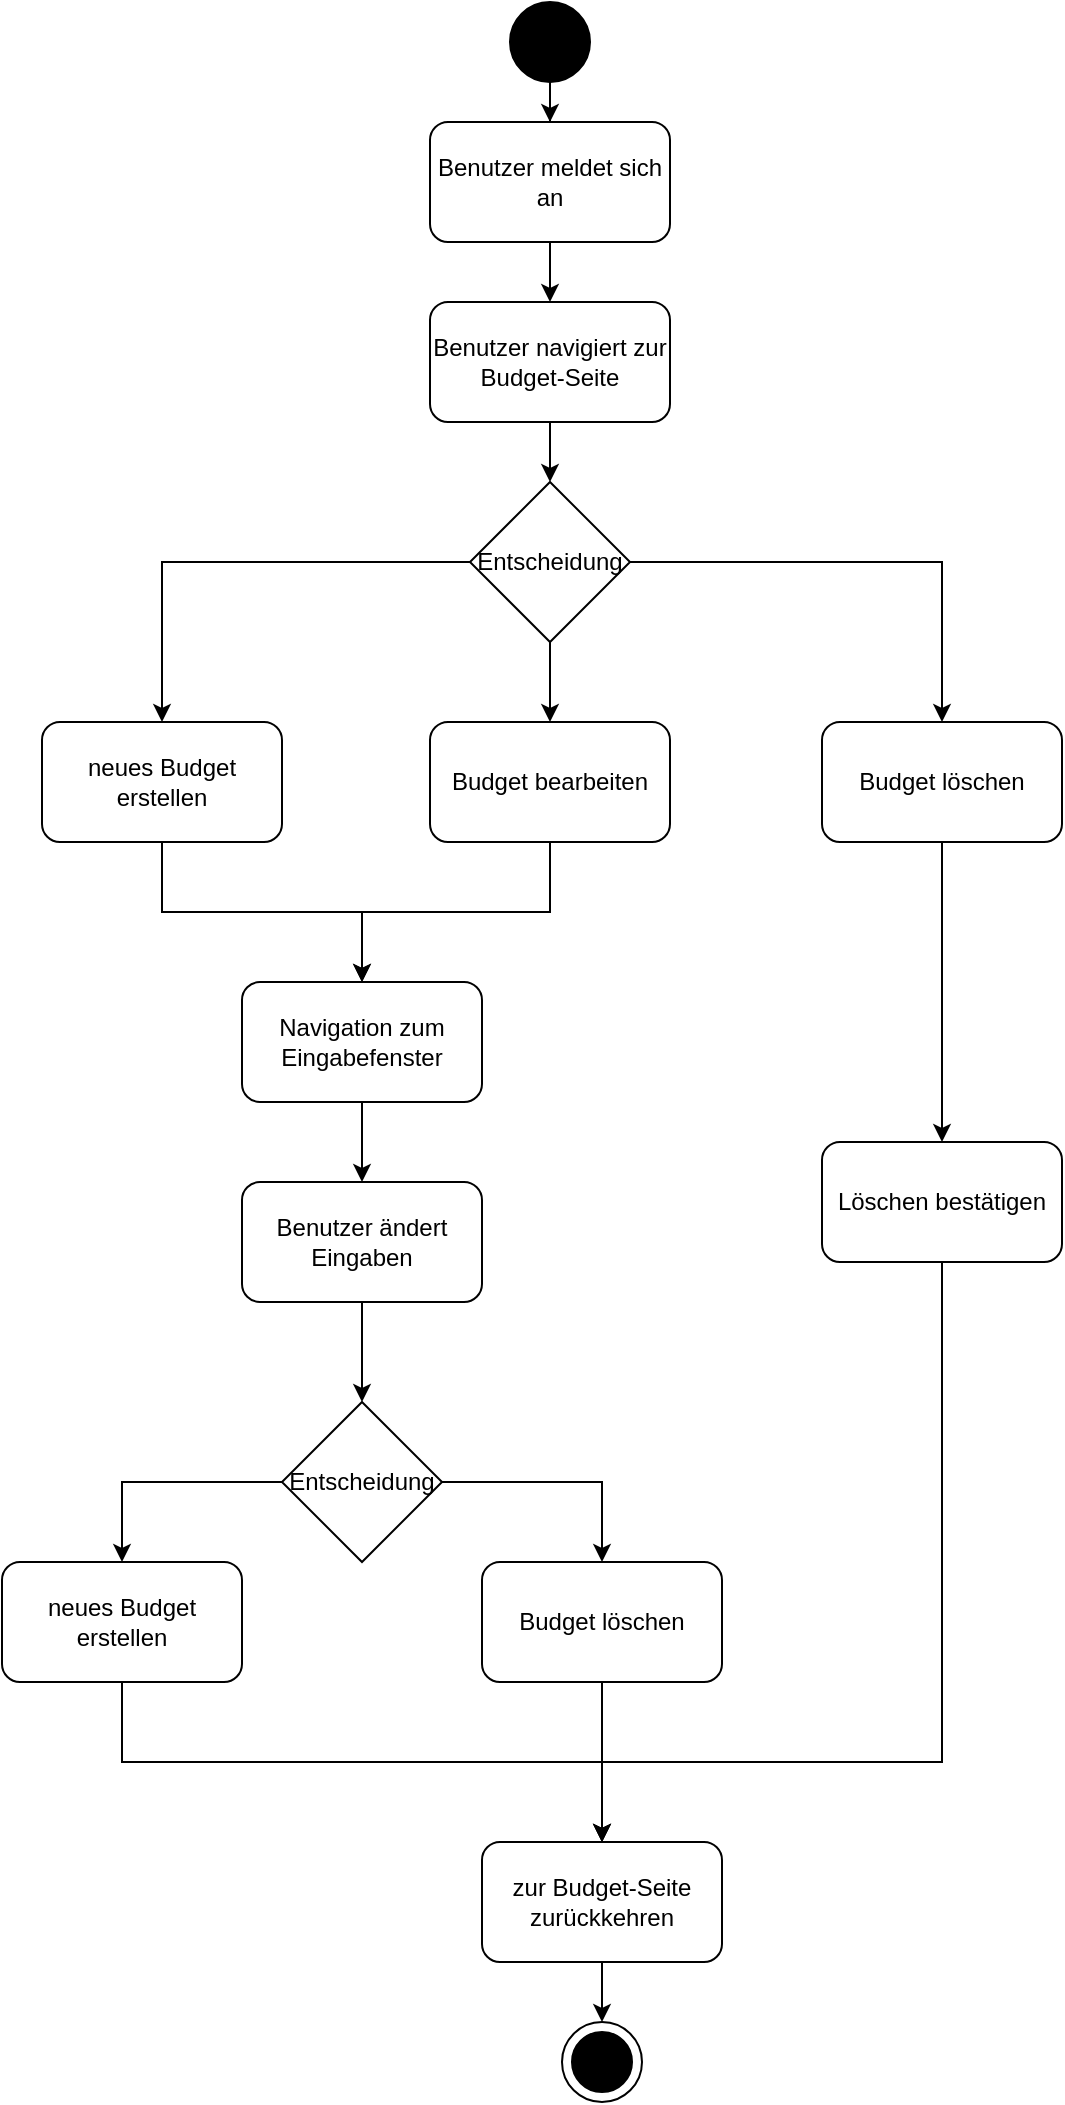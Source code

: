 <mxfile version="26.1.0">
  <diagram name="Seite-1" id="7VqfOdaE3J8z0aNOb4O6">
    <mxGraphModel dx="1571" dy="1072" grid="1" gridSize="10" guides="1" tooltips="1" connect="1" arrows="1" fold="1" page="1" pageScale="1" pageWidth="827" pageHeight="1169" math="0" shadow="0">
      <root>
        <mxCell id="0" />
        <mxCell id="1" parent="0" />
        <mxCell id="TGFpQz9KQDQ9FufmAaug-3" style="edgeStyle=orthogonalEdgeStyle;rounded=0;orthogonalLoop=1;jettySize=auto;html=1;exitX=0.5;exitY=1;exitDx=0;exitDy=0;" edge="1" parent="1" source="TGFpQz9KQDQ9FufmAaug-1" target="TGFpQz9KQDQ9FufmAaug-2">
          <mxGeometry relative="1" as="geometry" />
        </mxCell>
        <mxCell id="TGFpQz9KQDQ9FufmAaug-1" value="" style="ellipse;whiteSpace=wrap;html=1;aspect=fixed;fillColor=#000000;" vertex="1" parent="1">
          <mxGeometry x="394" y="50" width="40" height="40" as="geometry" />
        </mxCell>
        <mxCell id="TGFpQz9KQDQ9FufmAaug-6" style="edgeStyle=orthogonalEdgeStyle;rounded=0;orthogonalLoop=1;jettySize=auto;html=1;exitX=0.5;exitY=1;exitDx=0;exitDy=0;entryX=0.5;entryY=0;entryDx=0;entryDy=0;" edge="1" parent="1" source="TGFpQz9KQDQ9FufmAaug-2" target="TGFpQz9KQDQ9FufmAaug-5">
          <mxGeometry relative="1" as="geometry" />
        </mxCell>
        <mxCell id="TGFpQz9KQDQ9FufmAaug-2" value="Benutzer meldet sich an" style="rounded=1;whiteSpace=wrap;html=1;" vertex="1" parent="1">
          <mxGeometry x="354" y="110" width="120" height="60" as="geometry" />
        </mxCell>
        <mxCell id="TGFpQz9KQDQ9FufmAaug-8" style="edgeStyle=orthogonalEdgeStyle;rounded=0;orthogonalLoop=1;jettySize=auto;html=1;exitX=0.5;exitY=1;exitDx=0;exitDy=0;entryX=0.5;entryY=0;entryDx=0;entryDy=0;" edge="1" parent="1" source="TGFpQz9KQDQ9FufmAaug-5" target="TGFpQz9KQDQ9FufmAaug-7">
          <mxGeometry relative="1" as="geometry" />
        </mxCell>
        <mxCell id="TGFpQz9KQDQ9FufmAaug-5" value="Benutzer navigiert zur Budget-Seite" style="rounded=1;whiteSpace=wrap;html=1;" vertex="1" parent="1">
          <mxGeometry x="354" y="200" width="120" height="60" as="geometry" />
        </mxCell>
        <mxCell id="TGFpQz9KQDQ9FufmAaug-12" style="edgeStyle=orthogonalEdgeStyle;rounded=0;orthogonalLoop=1;jettySize=auto;html=1;exitX=0;exitY=0.5;exitDx=0;exitDy=0;entryX=0.5;entryY=0;entryDx=0;entryDy=0;" edge="1" parent="1" source="TGFpQz9KQDQ9FufmAaug-7" target="TGFpQz9KQDQ9FufmAaug-11">
          <mxGeometry relative="1" as="geometry" />
        </mxCell>
        <mxCell id="TGFpQz9KQDQ9FufmAaug-13" style="edgeStyle=orthogonalEdgeStyle;rounded=0;orthogonalLoop=1;jettySize=auto;html=1;exitX=1;exitY=0.5;exitDx=0;exitDy=0;entryX=0.5;entryY=0;entryDx=0;entryDy=0;" edge="1" parent="1" source="TGFpQz9KQDQ9FufmAaug-7" target="TGFpQz9KQDQ9FufmAaug-10">
          <mxGeometry relative="1" as="geometry" />
        </mxCell>
        <mxCell id="TGFpQz9KQDQ9FufmAaug-14" style="edgeStyle=orthogonalEdgeStyle;rounded=0;orthogonalLoop=1;jettySize=auto;html=1;exitX=0.5;exitY=1;exitDx=0;exitDy=0;entryX=0.5;entryY=0;entryDx=0;entryDy=0;" edge="1" parent="1" source="TGFpQz9KQDQ9FufmAaug-7" target="TGFpQz9KQDQ9FufmAaug-9">
          <mxGeometry relative="1" as="geometry" />
        </mxCell>
        <mxCell id="TGFpQz9KQDQ9FufmAaug-7" value="Entscheidung" style="rhombus;whiteSpace=wrap;html=1;" vertex="1" parent="1">
          <mxGeometry x="374" y="290" width="80" height="80" as="geometry" />
        </mxCell>
        <mxCell id="TGFpQz9KQDQ9FufmAaug-22" style="edgeStyle=orthogonalEdgeStyle;rounded=0;orthogonalLoop=1;jettySize=auto;html=1;exitX=0.5;exitY=1;exitDx=0;exitDy=0;entryX=0.5;entryY=0;entryDx=0;entryDy=0;" edge="1" parent="1" source="TGFpQz9KQDQ9FufmAaug-9" target="TGFpQz9KQDQ9FufmAaug-20">
          <mxGeometry relative="1" as="geometry" />
        </mxCell>
        <mxCell id="TGFpQz9KQDQ9FufmAaug-9" value="Budget bearbeiten" style="rounded=1;whiteSpace=wrap;html=1;" vertex="1" parent="1">
          <mxGeometry x="354" y="410" width="120" height="60" as="geometry" />
        </mxCell>
        <mxCell id="TGFpQz9KQDQ9FufmAaug-18" style="edgeStyle=orthogonalEdgeStyle;rounded=0;orthogonalLoop=1;jettySize=auto;html=1;exitX=0.5;exitY=1;exitDx=0;exitDy=0;entryX=0.5;entryY=0;entryDx=0;entryDy=0;" edge="1" parent="1" source="TGFpQz9KQDQ9FufmAaug-10" target="TGFpQz9KQDQ9FufmAaug-15">
          <mxGeometry relative="1" as="geometry" />
        </mxCell>
        <mxCell id="TGFpQz9KQDQ9FufmAaug-10" value="Budget löschen" style="rounded=1;whiteSpace=wrap;html=1;" vertex="1" parent="1">
          <mxGeometry x="550" y="410" width="120" height="60" as="geometry" />
        </mxCell>
        <mxCell id="TGFpQz9KQDQ9FufmAaug-29" style="edgeStyle=orthogonalEdgeStyle;rounded=0;orthogonalLoop=1;jettySize=auto;html=1;exitX=0.5;exitY=1;exitDx=0;exitDy=0;entryX=0.5;entryY=0;entryDx=0;entryDy=0;" edge="1" parent="1" source="TGFpQz9KQDQ9FufmAaug-11" target="TGFpQz9KQDQ9FufmAaug-20">
          <mxGeometry relative="1" as="geometry" />
        </mxCell>
        <mxCell id="TGFpQz9KQDQ9FufmAaug-11" value="neues Budget erstellen" style="rounded=1;whiteSpace=wrap;html=1;" vertex="1" parent="1">
          <mxGeometry x="160" y="410" width="120" height="60" as="geometry" />
        </mxCell>
        <mxCell id="TGFpQz9KQDQ9FufmAaug-37" style="edgeStyle=orthogonalEdgeStyle;rounded=0;orthogonalLoop=1;jettySize=auto;html=1;exitX=0.5;exitY=1;exitDx=0;exitDy=0;entryX=0.5;entryY=0;entryDx=0;entryDy=0;" edge="1" parent="1" source="TGFpQz9KQDQ9FufmAaug-15" target="TGFpQz9KQDQ9FufmAaug-16">
          <mxGeometry relative="1" as="geometry">
            <Array as="points">
              <mxPoint x="610" y="930" />
              <mxPoint x="440" y="930" />
            </Array>
          </mxGeometry>
        </mxCell>
        <mxCell id="TGFpQz9KQDQ9FufmAaug-15" value="Löschen bestätigen" style="rounded=1;whiteSpace=wrap;html=1;" vertex="1" parent="1">
          <mxGeometry x="550" y="620" width="120" height="60" as="geometry" />
        </mxCell>
        <mxCell id="TGFpQz9KQDQ9FufmAaug-39" style="edgeStyle=orthogonalEdgeStyle;rounded=0;orthogonalLoop=1;jettySize=auto;html=1;exitX=0.5;exitY=1;exitDx=0;exitDy=0;entryX=0.5;entryY=0;entryDx=0;entryDy=0;" edge="1" parent="1" source="TGFpQz9KQDQ9FufmAaug-16" target="TGFpQz9KQDQ9FufmAaug-38">
          <mxGeometry relative="1" as="geometry" />
        </mxCell>
        <mxCell id="TGFpQz9KQDQ9FufmAaug-16" value="zur Budget-Seite zurückkehren" style="rounded=1;whiteSpace=wrap;html=1;" vertex="1" parent="1">
          <mxGeometry x="380" y="970" width="120" height="60" as="geometry" />
        </mxCell>
        <mxCell id="TGFpQz9KQDQ9FufmAaug-23" style="edgeStyle=orthogonalEdgeStyle;rounded=0;orthogonalLoop=1;jettySize=auto;html=1;exitX=0.5;exitY=1;exitDx=0;exitDy=0;entryX=0.5;entryY=0;entryDx=0;entryDy=0;" edge="1" parent="1" source="TGFpQz9KQDQ9FufmAaug-20" target="TGFpQz9KQDQ9FufmAaug-21">
          <mxGeometry relative="1" as="geometry" />
        </mxCell>
        <mxCell id="TGFpQz9KQDQ9FufmAaug-20" value="Navigation zum Eingabefenster" style="rounded=1;whiteSpace=wrap;html=1;" vertex="1" parent="1">
          <mxGeometry x="260" y="540" width="120" height="60" as="geometry" />
        </mxCell>
        <mxCell id="TGFpQz9KQDQ9FufmAaug-26" style="edgeStyle=orthogonalEdgeStyle;rounded=0;orthogonalLoop=1;jettySize=auto;html=1;exitX=0.5;exitY=1;exitDx=0;exitDy=0;entryX=0.5;entryY=0;entryDx=0;entryDy=0;" edge="1" parent="1" source="TGFpQz9KQDQ9FufmAaug-21" target="TGFpQz9KQDQ9FufmAaug-25">
          <mxGeometry relative="1" as="geometry" />
        </mxCell>
        <mxCell id="TGFpQz9KQDQ9FufmAaug-21" value="Benutzer ändert Eingaben" style="rounded=1;whiteSpace=wrap;html=1;" vertex="1" parent="1">
          <mxGeometry x="260" y="640" width="120" height="60" as="geometry" />
        </mxCell>
        <mxCell id="TGFpQz9KQDQ9FufmAaug-30" style="edgeStyle=orthogonalEdgeStyle;rounded=0;orthogonalLoop=1;jettySize=auto;html=1;exitX=0;exitY=0.5;exitDx=0;exitDy=0;entryX=0.5;entryY=0;entryDx=0;entryDy=0;" edge="1" parent="1" source="TGFpQz9KQDQ9FufmAaug-25" target="TGFpQz9KQDQ9FufmAaug-28">
          <mxGeometry relative="1" as="geometry" />
        </mxCell>
        <mxCell id="TGFpQz9KQDQ9FufmAaug-31" style="edgeStyle=orthogonalEdgeStyle;rounded=0;orthogonalLoop=1;jettySize=auto;html=1;exitX=1;exitY=0.5;exitDx=0;exitDy=0;entryX=0.5;entryY=0;entryDx=0;entryDy=0;" edge="1" parent="1" source="TGFpQz9KQDQ9FufmAaug-25" target="TGFpQz9KQDQ9FufmAaug-27">
          <mxGeometry relative="1" as="geometry" />
        </mxCell>
        <mxCell id="TGFpQz9KQDQ9FufmAaug-25" value="Entscheidung" style="rhombus;whiteSpace=wrap;html=1;" vertex="1" parent="1">
          <mxGeometry x="280" y="750" width="80" height="80" as="geometry" />
        </mxCell>
        <mxCell id="TGFpQz9KQDQ9FufmAaug-32" style="edgeStyle=orthogonalEdgeStyle;rounded=0;orthogonalLoop=1;jettySize=auto;html=1;exitX=0.5;exitY=1;exitDx=0;exitDy=0;entryX=0.5;entryY=0;entryDx=0;entryDy=0;" edge="1" parent="1" source="TGFpQz9KQDQ9FufmAaug-27" target="TGFpQz9KQDQ9FufmAaug-16">
          <mxGeometry relative="1" as="geometry" />
        </mxCell>
        <mxCell id="TGFpQz9KQDQ9FufmAaug-27" value="Budget löschen" style="rounded=1;whiteSpace=wrap;html=1;" vertex="1" parent="1">
          <mxGeometry x="380" y="830" width="120" height="60" as="geometry" />
        </mxCell>
        <mxCell id="TGFpQz9KQDQ9FufmAaug-34" style="edgeStyle=orthogonalEdgeStyle;rounded=0;orthogonalLoop=1;jettySize=auto;html=1;exitX=0.5;exitY=1;exitDx=0;exitDy=0;entryX=0.5;entryY=0;entryDx=0;entryDy=0;" edge="1" parent="1" source="TGFpQz9KQDQ9FufmAaug-28" target="TGFpQz9KQDQ9FufmAaug-16">
          <mxGeometry relative="1" as="geometry" />
        </mxCell>
        <mxCell id="TGFpQz9KQDQ9FufmAaug-28" value="neues Budget erstellen" style="rounded=1;whiteSpace=wrap;html=1;" vertex="1" parent="1">
          <mxGeometry x="140" y="830" width="120" height="60" as="geometry" />
        </mxCell>
        <mxCell id="TGFpQz9KQDQ9FufmAaug-38" value="" style="ellipse;whiteSpace=wrap;html=1;aspect=fixed;fillColor=#FFFFFF;" vertex="1" parent="1">
          <mxGeometry x="420" y="1060" width="40" height="40" as="geometry" />
        </mxCell>
        <mxCell id="TGFpQz9KQDQ9FufmAaug-40" value="" style="ellipse;whiteSpace=wrap;html=1;aspect=fixed;fillColor=#000000;" vertex="1" parent="1">
          <mxGeometry x="425" y="1065" width="30" height="30" as="geometry" />
        </mxCell>
      </root>
    </mxGraphModel>
  </diagram>
</mxfile>
